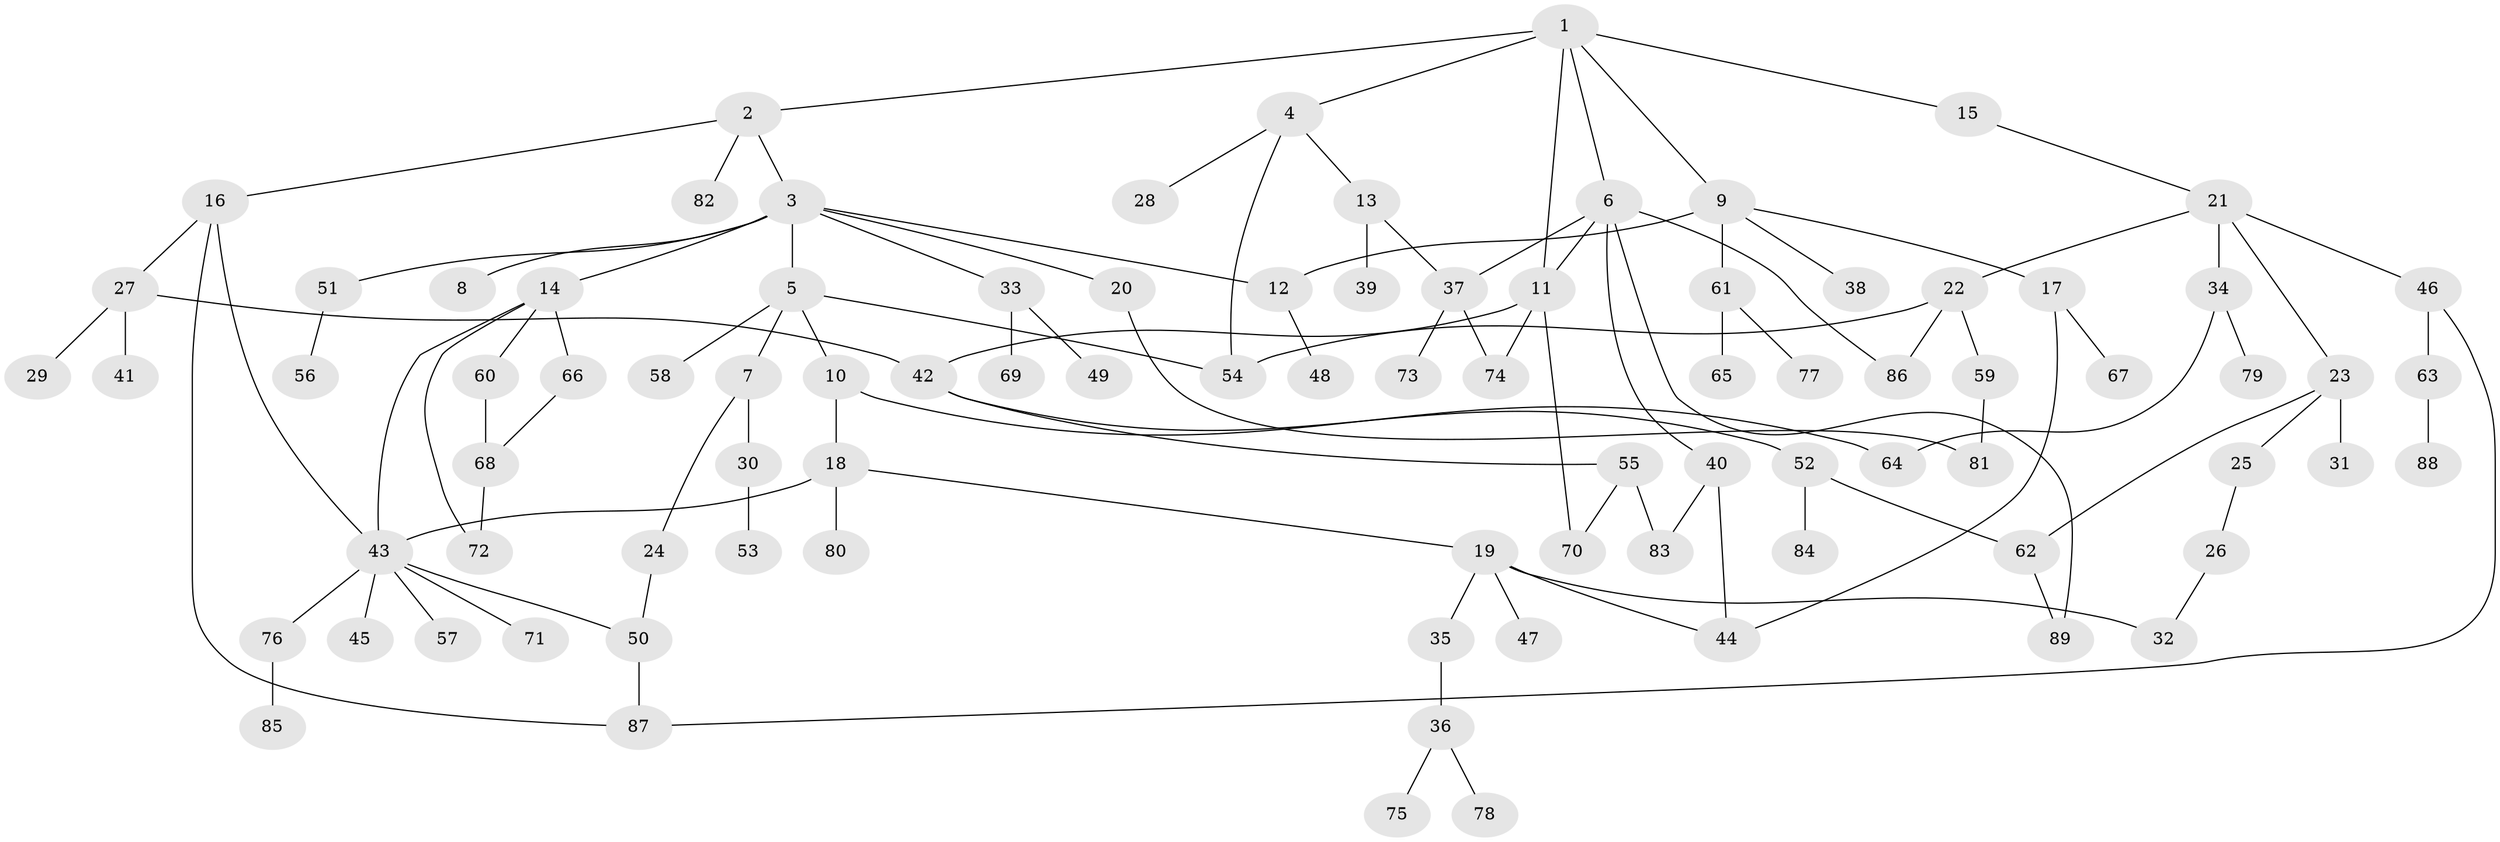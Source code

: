 // coarse degree distribution, {2: 0.14285714285714285, 1: 0.6857142857142857, 4: 0.08571428571428572, 7: 0.02857142857142857, 20: 0.02857142857142857, 9: 0.02857142857142857}
// Generated by graph-tools (version 1.1) at 2025/44/03/04/25 21:44:35]
// undirected, 89 vertices, 112 edges
graph export_dot {
graph [start="1"]
  node [color=gray90,style=filled];
  1;
  2;
  3;
  4;
  5;
  6;
  7;
  8;
  9;
  10;
  11;
  12;
  13;
  14;
  15;
  16;
  17;
  18;
  19;
  20;
  21;
  22;
  23;
  24;
  25;
  26;
  27;
  28;
  29;
  30;
  31;
  32;
  33;
  34;
  35;
  36;
  37;
  38;
  39;
  40;
  41;
  42;
  43;
  44;
  45;
  46;
  47;
  48;
  49;
  50;
  51;
  52;
  53;
  54;
  55;
  56;
  57;
  58;
  59;
  60;
  61;
  62;
  63;
  64;
  65;
  66;
  67;
  68;
  69;
  70;
  71;
  72;
  73;
  74;
  75;
  76;
  77;
  78;
  79;
  80;
  81;
  82;
  83;
  84;
  85;
  86;
  87;
  88;
  89;
  1 -- 2;
  1 -- 4;
  1 -- 6;
  1 -- 9;
  1 -- 15;
  1 -- 11;
  2 -- 3;
  2 -- 16;
  2 -- 82;
  3 -- 5;
  3 -- 8;
  3 -- 14;
  3 -- 20;
  3 -- 33;
  3 -- 51;
  3 -- 12;
  4 -- 13;
  4 -- 28;
  4 -- 54;
  5 -- 7;
  5 -- 10;
  5 -- 58;
  5 -- 54;
  6 -- 11;
  6 -- 37;
  6 -- 40;
  6 -- 89;
  6 -- 86;
  7 -- 24;
  7 -- 30;
  9 -- 12;
  9 -- 17;
  9 -- 38;
  9 -- 61;
  10 -- 18;
  10 -- 64;
  11 -- 42;
  11 -- 70;
  11 -- 74;
  12 -- 48;
  13 -- 39;
  13 -- 37;
  14 -- 43;
  14 -- 60;
  14 -- 66;
  14 -- 72;
  15 -- 21;
  16 -- 27;
  16 -- 87;
  16 -- 43;
  17 -- 44;
  17 -- 67;
  18 -- 19;
  18 -- 80;
  18 -- 43;
  19 -- 32;
  19 -- 35;
  19 -- 47;
  19 -- 44;
  20 -- 81;
  21 -- 22;
  21 -- 23;
  21 -- 34;
  21 -- 46;
  22 -- 54;
  22 -- 59;
  22 -- 86;
  23 -- 25;
  23 -- 31;
  23 -- 62;
  24 -- 50;
  25 -- 26;
  26 -- 32;
  27 -- 29;
  27 -- 41;
  27 -- 42;
  30 -- 53;
  33 -- 49;
  33 -- 69;
  34 -- 79;
  34 -- 64;
  35 -- 36;
  36 -- 75;
  36 -- 78;
  37 -- 73;
  37 -- 74;
  40 -- 83;
  40 -- 44;
  42 -- 52;
  42 -- 55;
  43 -- 45;
  43 -- 57;
  43 -- 71;
  43 -- 76;
  43 -- 50;
  46 -- 63;
  46 -- 87;
  50 -- 87;
  51 -- 56;
  52 -- 84;
  52 -- 62;
  55 -- 83;
  55 -- 70;
  59 -- 81;
  60 -- 68;
  61 -- 65;
  61 -- 77;
  62 -- 89;
  63 -- 88;
  66 -- 68;
  68 -- 72;
  76 -- 85;
}
